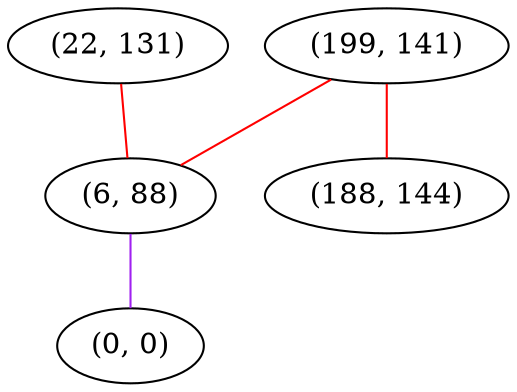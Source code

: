 graph "" {
"(22, 131)";
"(199, 141)";
"(6, 88)";
"(0, 0)";
"(188, 144)";
"(22, 131)" -- "(6, 88)"  [color=red, key=0, weight=1];
"(199, 141)" -- "(6, 88)"  [color=red, key=0, weight=1];
"(199, 141)" -- "(188, 144)"  [color=red, key=0, weight=1];
"(6, 88)" -- "(0, 0)"  [color=purple, key=0, weight=4];
}
